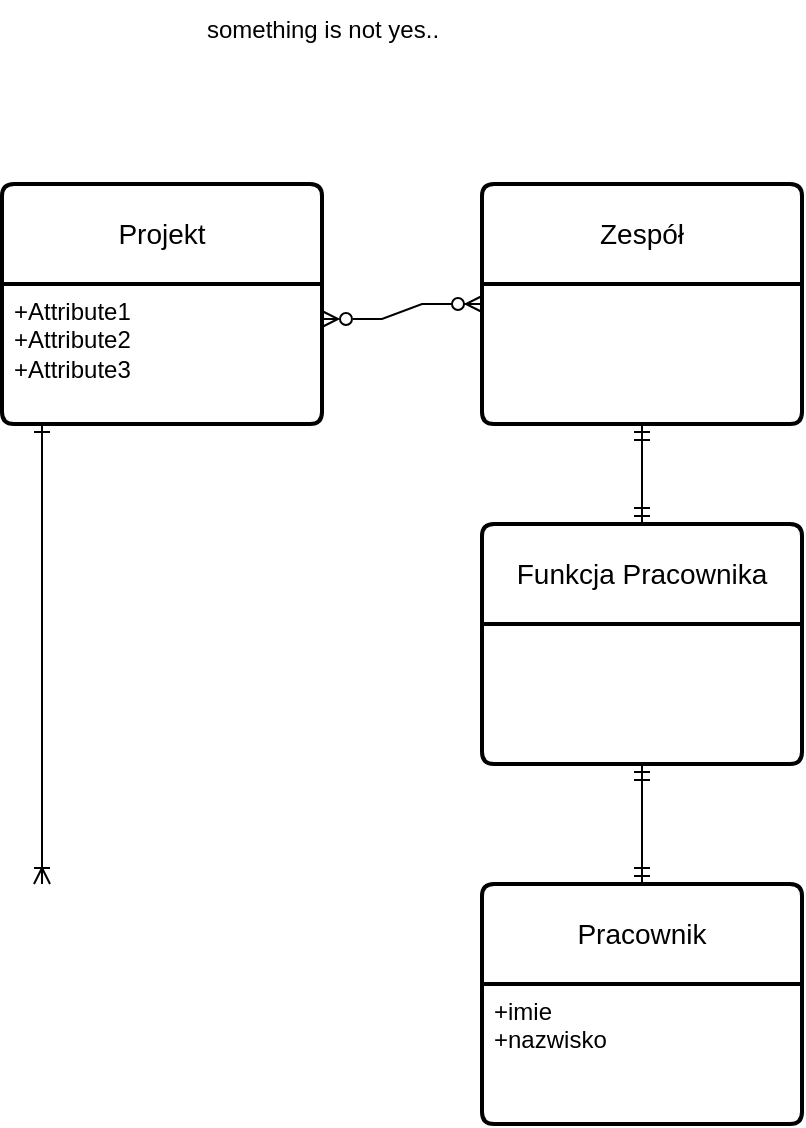 <mxfile version="24.8.0">
  <diagram name="Strona-1" id="YaObhtvDEVGa6Q6284MM">
    <mxGraphModel dx="656" dy="781" grid="1" gridSize="10" guides="1" tooltips="1" connect="1" arrows="1" fold="1" page="1" pageScale="1" pageWidth="827" pageHeight="1169" math="0" shadow="0">
      <root>
        <mxCell id="0" />
        <mxCell id="1" parent="0" />
        <mxCell id="_DQfwdM61FqzCTUW6Ug8-1" value="Projekt" style="swimlane;childLayout=stackLayout;horizontal=1;startSize=50;horizontalStack=0;rounded=1;fontSize=14;fontStyle=0;strokeWidth=2;resizeParent=0;resizeLast=1;shadow=0;dashed=0;align=center;arcSize=4;whiteSpace=wrap;html=1;" vertex="1" parent="1">
          <mxGeometry x="160" y="280" width="160" height="120" as="geometry" />
        </mxCell>
        <mxCell id="_DQfwdM61FqzCTUW6Ug8-2" value="+Attribute1&#xa;+Attribute2&#xa;+Attribute3" style="align=left;strokeColor=none;fillColor=none;spacingLeft=4;fontSize=12;verticalAlign=top;resizable=0;rotatable=0;part=1;html=1;" vertex="1" parent="_DQfwdM61FqzCTUW6Ug8-1">
          <mxGeometry y="50" width="160" height="70" as="geometry" />
        </mxCell>
        <mxCell id="_DQfwdM61FqzCTUW6Ug8-3" value="Zespół" style="swimlane;childLayout=stackLayout;horizontal=1;startSize=50;horizontalStack=0;rounded=1;fontSize=14;fontStyle=0;strokeWidth=2;resizeParent=0;resizeLast=1;shadow=0;dashed=0;align=center;arcSize=4;whiteSpace=wrap;html=1;" vertex="1" parent="1">
          <mxGeometry x="400" y="280" width="160" height="120" as="geometry" />
        </mxCell>
        <mxCell id="_DQfwdM61FqzCTUW6Ug8-5" value="Pracownik" style="swimlane;childLayout=stackLayout;horizontal=1;startSize=50;horizontalStack=0;rounded=1;fontSize=14;fontStyle=0;strokeWidth=2;resizeParent=0;resizeLast=1;shadow=0;dashed=0;align=center;arcSize=4;whiteSpace=wrap;html=1;" vertex="1" parent="1">
          <mxGeometry x="400" y="630" width="160" height="120" as="geometry" />
        </mxCell>
        <mxCell id="_DQfwdM61FqzCTUW6Ug8-6" value="+imie&lt;div&gt;+nazwisko&lt;/div&gt;" style="align=left;strokeColor=none;fillColor=none;spacingLeft=4;fontSize=12;verticalAlign=top;resizable=0;rotatable=0;part=1;html=1;" vertex="1" parent="_DQfwdM61FqzCTUW6Ug8-5">
          <mxGeometry y="50" width="160" height="70" as="geometry" />
        </mxCell>
        <mxCell id="_DQfwdM61FqzCTUW6Ug8-7" value="" style="edgeStyle=entityRelationEdgeStyle;fontSize=12;html=1;endArrow=ERzeroToMany;startArrow=ERzeroToMany;rounded=0;exitX=1;exitY=0.25;exitDx=0;exitDy=0;startFill=0;entryX=0;entryY=0.5;entryDx=0;entryDy=0;" edge="1" parent="1" source="_DQfwdM61FqzCTUW6Ug8-2" target="_DQfwdM61FqzCTUW6Ug8-3">
          <mxGeometry width="100" height="100" relative="1" as="geometry">
            <mxPoint x="290" y="450" as="sourcePoint" />
            <mxPoint x="440" y="368" as="targetPoint" />
          </mxGeometry>
        </mxCell>
        <mxCell id="_DQfwdM61FqzCTUW6Ug8-8" value="" style="fontSize=12;html=1;endArrow=ERone;startArrow=ERoneToMany;rounded=0;entryX=0.5;entryY=1;entryDx=0;entryDy=0;exitX=0.5;exitY=0;exitDx=0;exitDy=0;endFill=0;startFill=0;" edge="1" parent="1">
          <mxGeometry width="100" height="100" relative="1" as="geometry">
            <mxPoint x="180" y="630" as="sourcePoint" />
            <mxPoint x="180" y="400" as="targetPoint" />
            <Array as="points">
              <mxPoint x="180" y="510" />
            </Array>
          </mxGeometry>
        </mxCell>
        <mxCell id="_DQfwdM61FqzCTUW6Ug8-9" value="Funkcja Pracownika" style="swimlane;childLayout=stackLayout;horizontal=1;startSize=50;horizontalStack=0;rounded=1;fontSize=14;fontStyle=0;strokeWidth=2;resizeParent=0;resizeLast=1;shadow=0;dashed=0;align=center;arcSize=4;whiteSpace=wrap;html=1;" vertex="1" parent="1">
          <mxGeometry x="400" y="450" width="160" height="120" as="geometry" />
        </mxCell>
        <mxCell id="_DQfwdM61FqzCTUW6Ug8-11" value="" style="fontSize=12;html=1;endArrow=ERmandOne;startArrow=ERmandOne;rounded=0;entryX=0.5;entryY=1;entryDx=0;entryDy=0;exitX=0.5;exitY=0;exitDx=0;exitDy=0;" edge="1" parent="1" source="_DQfwdM61FqzCTUW6Ug8-5" target="_DQfwdM61FqzCTUW6Ug8-9">
          <mxGeometry width="100" height="100" relative="1" as="geometry">
            <mxPoint x="320" y="685" as="sourcePoint" />
            <mxPoint x="420" y="585" as="targetPoint" />
          </mxGeometry>
        </mxCell>
        <mxCell id="_DQfwdM61FqzCTUW6Ug8-12" value="" style="fontSize=12;html=1;endArrow=ERmandOne;startArrow=ERmandOne;rounded=0;entryX=0.5;entryY=1;entryDx=0;entryDy=0;exitX=0.5;exitY=0;exitDx=0;exitDy=0;" edge="1" parent="1" source="_DQfwdM61FqzCTUW6Ug8-9" target="_DQfwdM61FqzCTUW6Ug8-3">
          <mxGeometry width="100" height="100" relative="1" as="geometry">
            <mxPoint x="290" y="450" as="sourcePoint" />
            <mxPoint x="390" y="350" as="targetPoint" />
          </mxGeometry>
        </mxCell>
        <mxCell id="_DQfwdM61FqzCTUW6Ug8-13" value="something is not yes.." style="text;html=1;align=center;verticalAlign=middle;resizable=0;points=[];autosize=1;strokeColor=none;fillColor=none;" vertex="1" parent="1">
          <mxGeometry x="250" y="188" width="140" height="30" as="geometry" />
        </mxCell>
      </root>
    </mxGraphModel>
  </diagram>
</mxfile>
